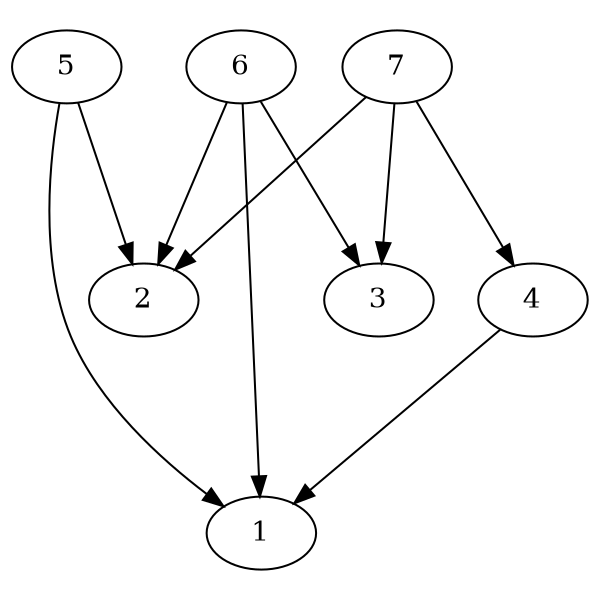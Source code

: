 digraph fgl {
	margin = "0"
	page = "4"
	size = "4"
	ratio = "fill"
        1 
	2
        3
        4
        5
        6
        7 
        6 -> 1 
        5 -> 1 
        4 -> 1 
        5 -> 2
        6 -> 3
        6 -> 2
        7 -> 4
        7 -> 3
        7 -> 2
}
